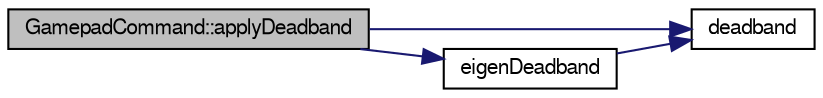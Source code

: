 digraph "GamepadCommand::applyDeadband"
{
  edge [fontname="FreeSans",fontsize="10",labelfontname="FreeSans",labelfontsize="10"];
  node [fontname="FreeSans",fontsize="10",shape=record];
  rankdir="LR";
  Node1 [label="GamepadCommand::applyDeadband",height=0.2,width=0.4,color="black", fillcolor="grey75", style="filled", fontcolor="black"];
  Node1 -> Node2 [color="midnightblue",fontsize="10",style="solid",fontname="FreeSans"];
  Node2 [label="deadband",height=0.2,width=0.4,color="black", fillcolor="white", style="filled",URL="$de/df0/utilities_8h.html#a2ecabd546948cea7bb3c432258a1b2ac"];
  Node1 -> Node3 [color="midnightblue",fontsize="10",style="solid",fontname="FreeSans"];
  Node3 [label="eigenDeadband",height=0.2,width=0.4,color="black", fillcolor="white", style="filled",URL="$de/df0/utilities_8h.html#ae3f93eed76d65a061a54d0b0b46db70a"];
  Node3 -> Node2 [color="midnightblue",fontsize="10",style="solid",fontname="FreeSans"];
}
